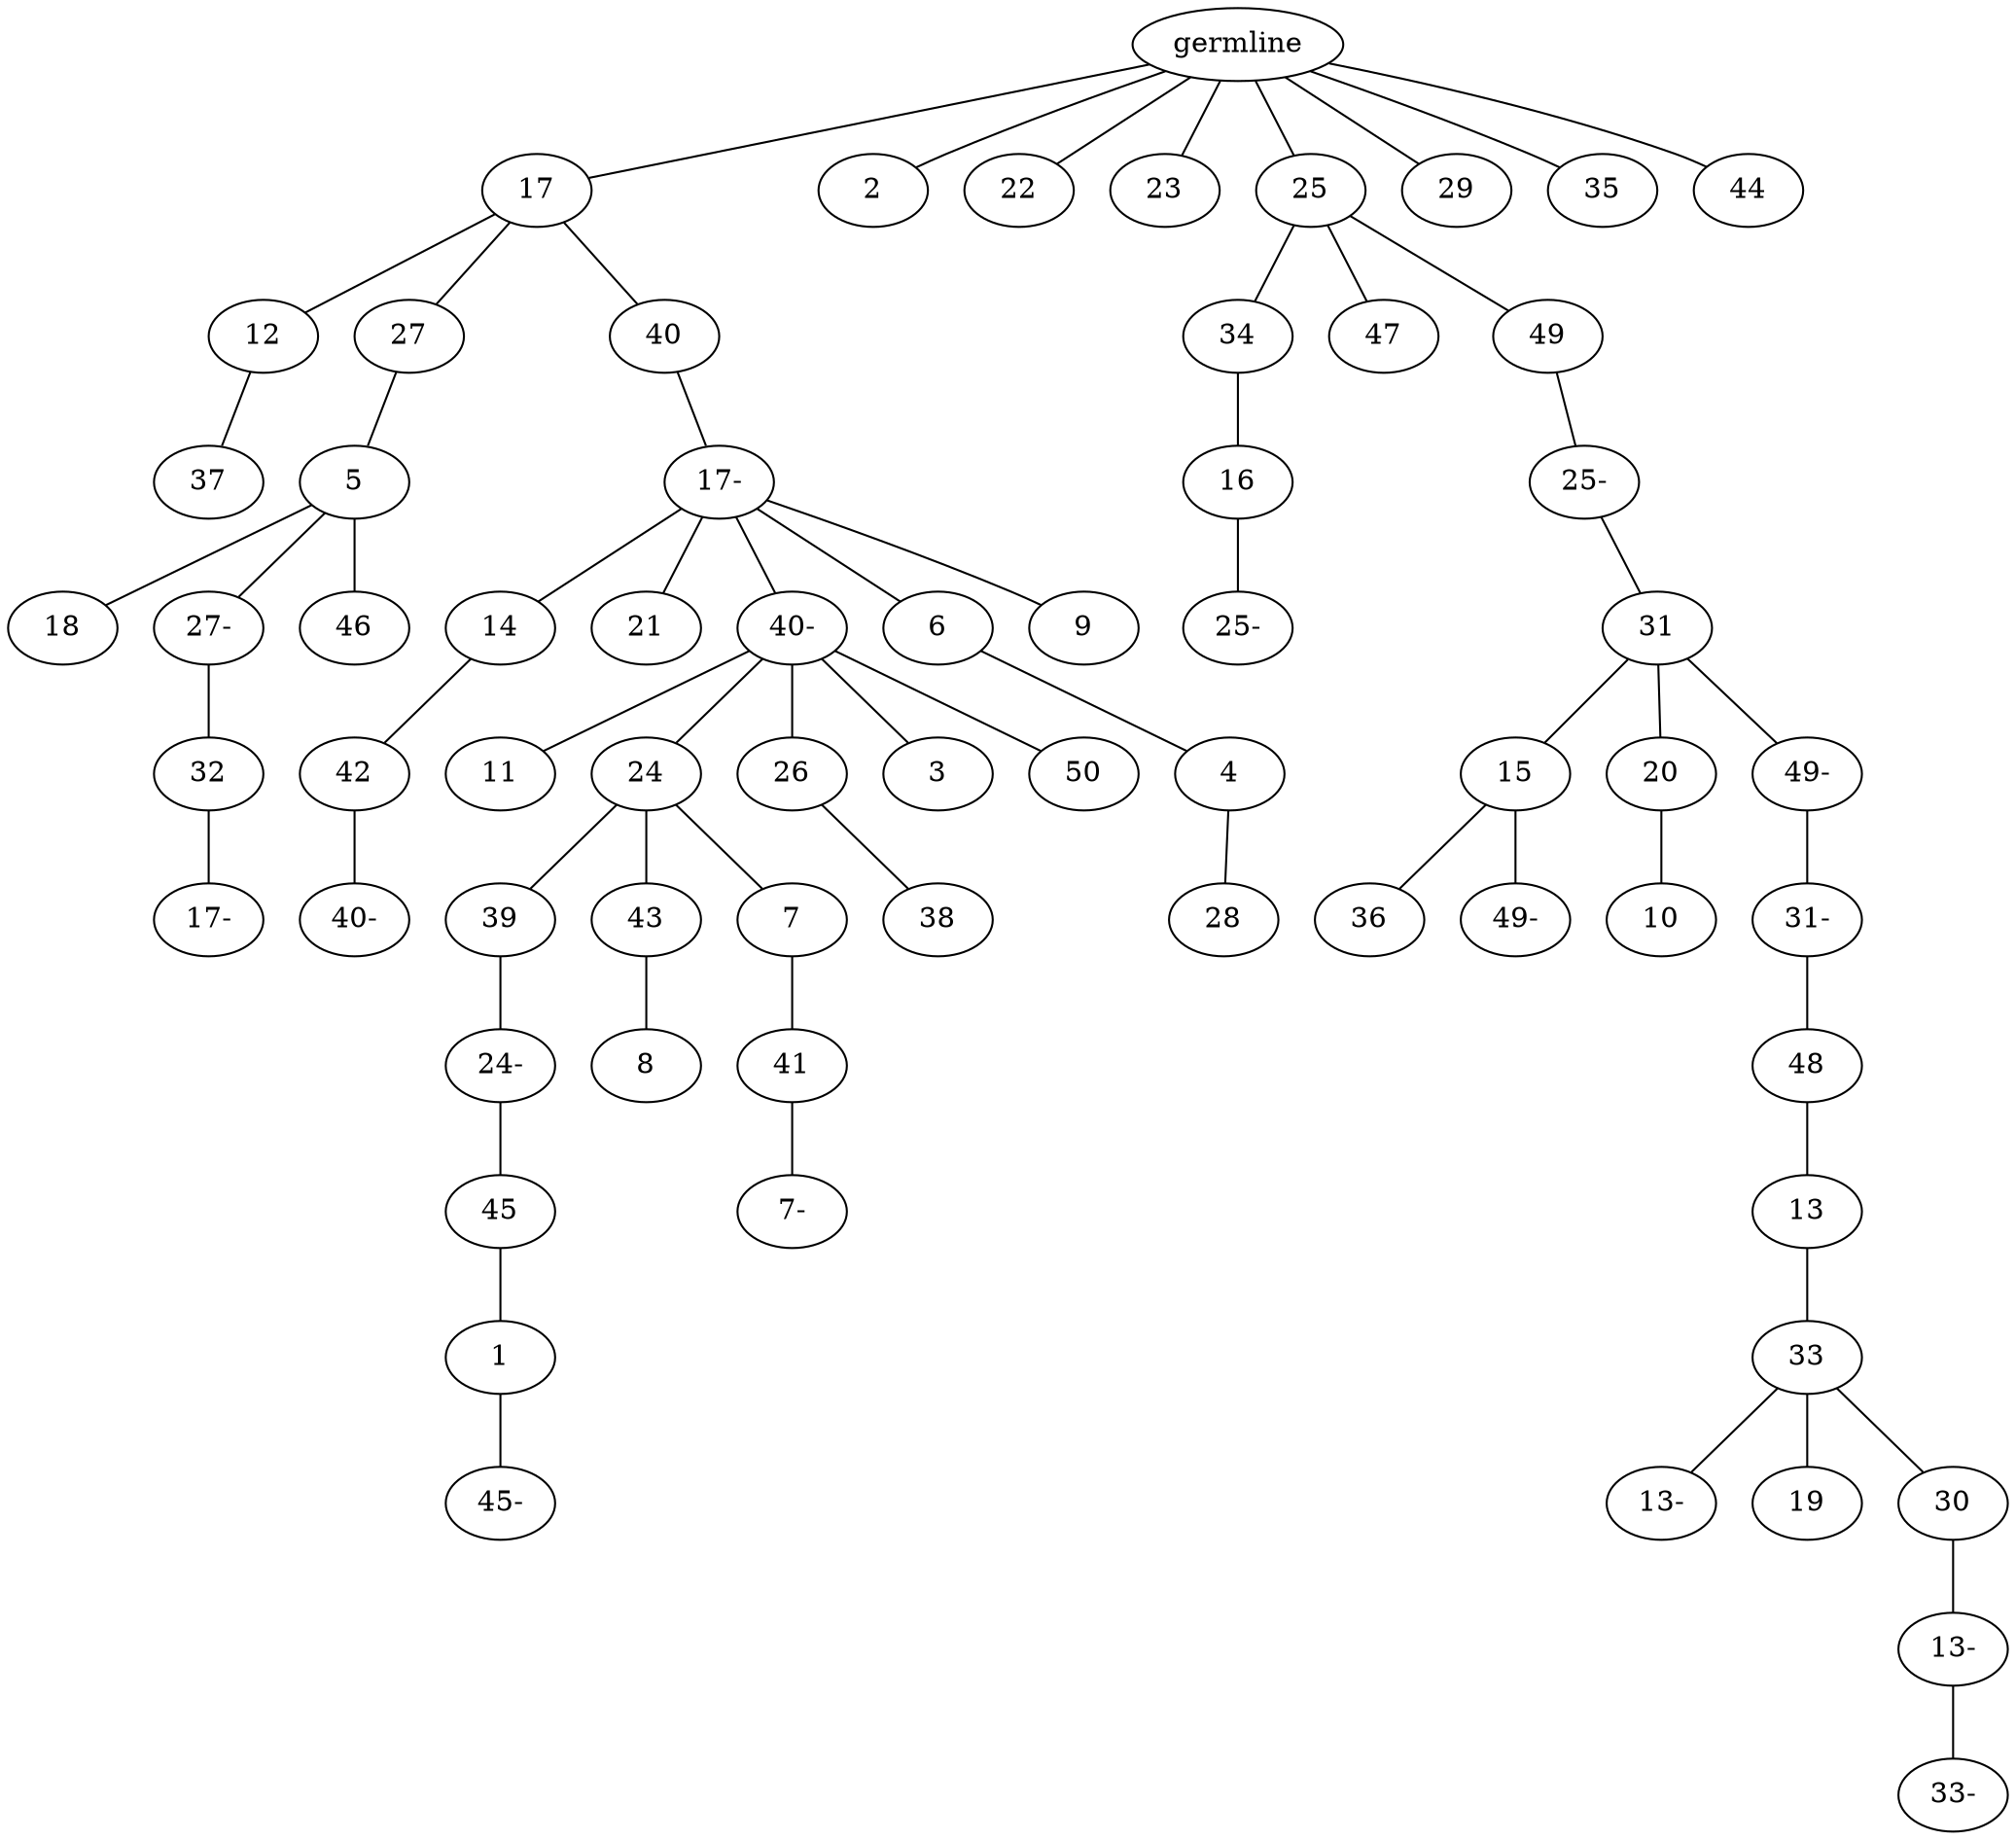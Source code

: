 graph tree {
    "140339394645440" [label="germline"];
    "140339395601408" [label="17"];
    "140339394129584" [label="12"];
    "140339395543728" [label="37"];
    "140339394127904" [label="27"];
    "140339395544256" [label="5"];
    "140339395544352" [label="18"];
    "140339395543920" [label="27-"];
    "140339394683040" [label="32"];
    "140339394685728" [label="17-"];
    "140339395543776" [label="46"];
    "140339394127088" [label="40"];
    "140339395546800" [label="17-"];
    "140339394684096" [label="14"];
    "140339394686400" [label="42"];
    "140339394686736" [label="40-"];
    "140339394685680" [label="21"];
    "140339394686112" [label="40-"];
    "140339394685824" [label="11"];
    "140339395520832" [label="24"];
    "140339395519728" [label="39"];
    "140339395520496" [label="24-"];
    "140339395519824" [label="45"];
    "140339395518768" [label="1"];
    "140339395616880" [label="45-"];
    "140339395520160" [label="43"];
    "140339395522176" [label="8"];
    "140339395518720" [label="7"];
    "140339395519152" [label="41"];
    "140339395619376" [label="7-"];
    "140339395521744" [label="26"];
    "140339395521552" [label="38"];
    "140339395521984" [label="3"];
    "140339395519296" [label="50"];
    "140339394684192" [label="6"];
    "140339395520256" [label="4"];
    "140339395619136" [label="28"];
    "140339394684672" [label="9"];
    "140339395603472" [label="2"];
    "140339395545936" [label="22"];
    "140339395546704" [label="23"];
    "140339395547088" [label="25"];
    "140339394684624" [label="34"];
    "140339395617408" [label="16"];
    "140339395619808" [label="25-"];
    "140339395521648" [label="47"];
    "140339395519008" [label="49"];
    "140339395620000" [label="25-"];
    "140339395619568" [label="31"];
    "140339395878720" [label="15"];
    "140339395878528" [label="36"];
    "140339395875888" [label="49-"];
    "140339395877904" [label="20"];
    "140339395573456" [label="10"];
    "140339395876416" [label="49-"];
    "140339395572496" [label="31-"];
    "140339395574992" [label="48"];
    "140339395573168" [label="13"];
    "140339395438336" [label="33"];
    "140339395440304" [label="13-"];
    "140339395440208" [label="19"];
    "140339395438912" [label="30"];
    "140339395438480" [label="13-"];
    "140339394609216" [label="33-"];
    "140339394127616" [label="29"];
    "140339394683136" [label="35"];
    "140339395278256" [label="44"];
    "140339394645440" -- "140339395601408";
    "140339394645440" -- "140339395603472";
    "140339394645440" -- "140339395545936";
    "140339394645440" -- "140339395546704";
    "140339394645440" -- "140339395547088";
    "140339394645440" -- "140339394127616";
    "140339394645440" -- "140339394683136";
    "140339394645440" -- "140339395278256";
    "140339395601408" -- "140339394129584";
    "140339395601408" -- "140339394127904";
    "140339395601408" -- "140339394127088";
    "140339394129584" -- "140339395543728";
    "140339394127904" -- "140339395544256";
    "140339395544256" -- "140339395544352";
    "140339395544256" -- "140339395543920";
    "140339395544256" -- "140339395543776";
    "140339395543920" -- "140339394683040";
    "140339394683040" -- "140339394685728";
    "140339394127088" -- "140339395546800";
    "140339395546800" -- "140339394684096";
    "140339395546800" -- "140339394685680";
    "140339395546800" -- "140339394686112";
    "140339395546800" -- "140339394684192";
    "140339395546800" -- "140339394684672";
    "140339394684096" -- "140339394686400";
    "140339394686400" -- "140339394686736";
    "140339394686112" -- "140339394685824";
    "140339394686112" -- "140339395520832";
    "140339394686112" -- "140339395521744";
    "140339394686112" -- "140339395521984";
    "140339394686112" -- "140339395519296";
    "140339395520832" -- "140339395519728";
    "140339395520832" -- "140339395520160";
    "140339395520832" -- "140339395518720";
    "140339395519728" -- "140339395520496";
    "140339395520496" -- "140339395519824";
    "140339395519824" -- "140339395518768";
    "140339395518768" -- "140339395616880";
    "140339395520160" -- "140339395522176";
    "140339395518720" -- "140339395519152";
    "140339395519152" -- "140339395619376";
    "140339395521744" -- "140339395521552";
    "140339394684192" -- "140339395520256";
    "140339395520256" -- "140339395619136";
    "140339395547088" -- "140339394684624";
    "140339395547088" -- "140339395521648";
    "140339395547088" -- "140339395519008";
    "140339394684624" -- "140339395617408";
    "140339395617408" -- "140339395619808";
    "140339395519008" -- "140339395620000";
    "140339395620000" -- "140339395619568";
    "140339395619568" -- "140339395878720";
    "140339395619568" -- "140339395877904";
    "140339395619568" -- "140339395876416";
    "140339395878720" -- "140339395878528";
    "140339395878720" -- "140339395875888";
    "140339395877904" -- "140339395573456";
    "140339395876416" -- "140339395572496";
    "140339395572496" -- "140339395574992";
    "140339395574992" -- "140339395573168";
    "140339395573168" -- "140339395438336";
    "140339395438336" -- "140339395440304";
    "140339395438336" -- "140339395440208";
    "140339395438336" -- "140339395438912";
    "140339395438912" -- "140339395438480";
    "140339395438480" -- "140339394609216";
}
